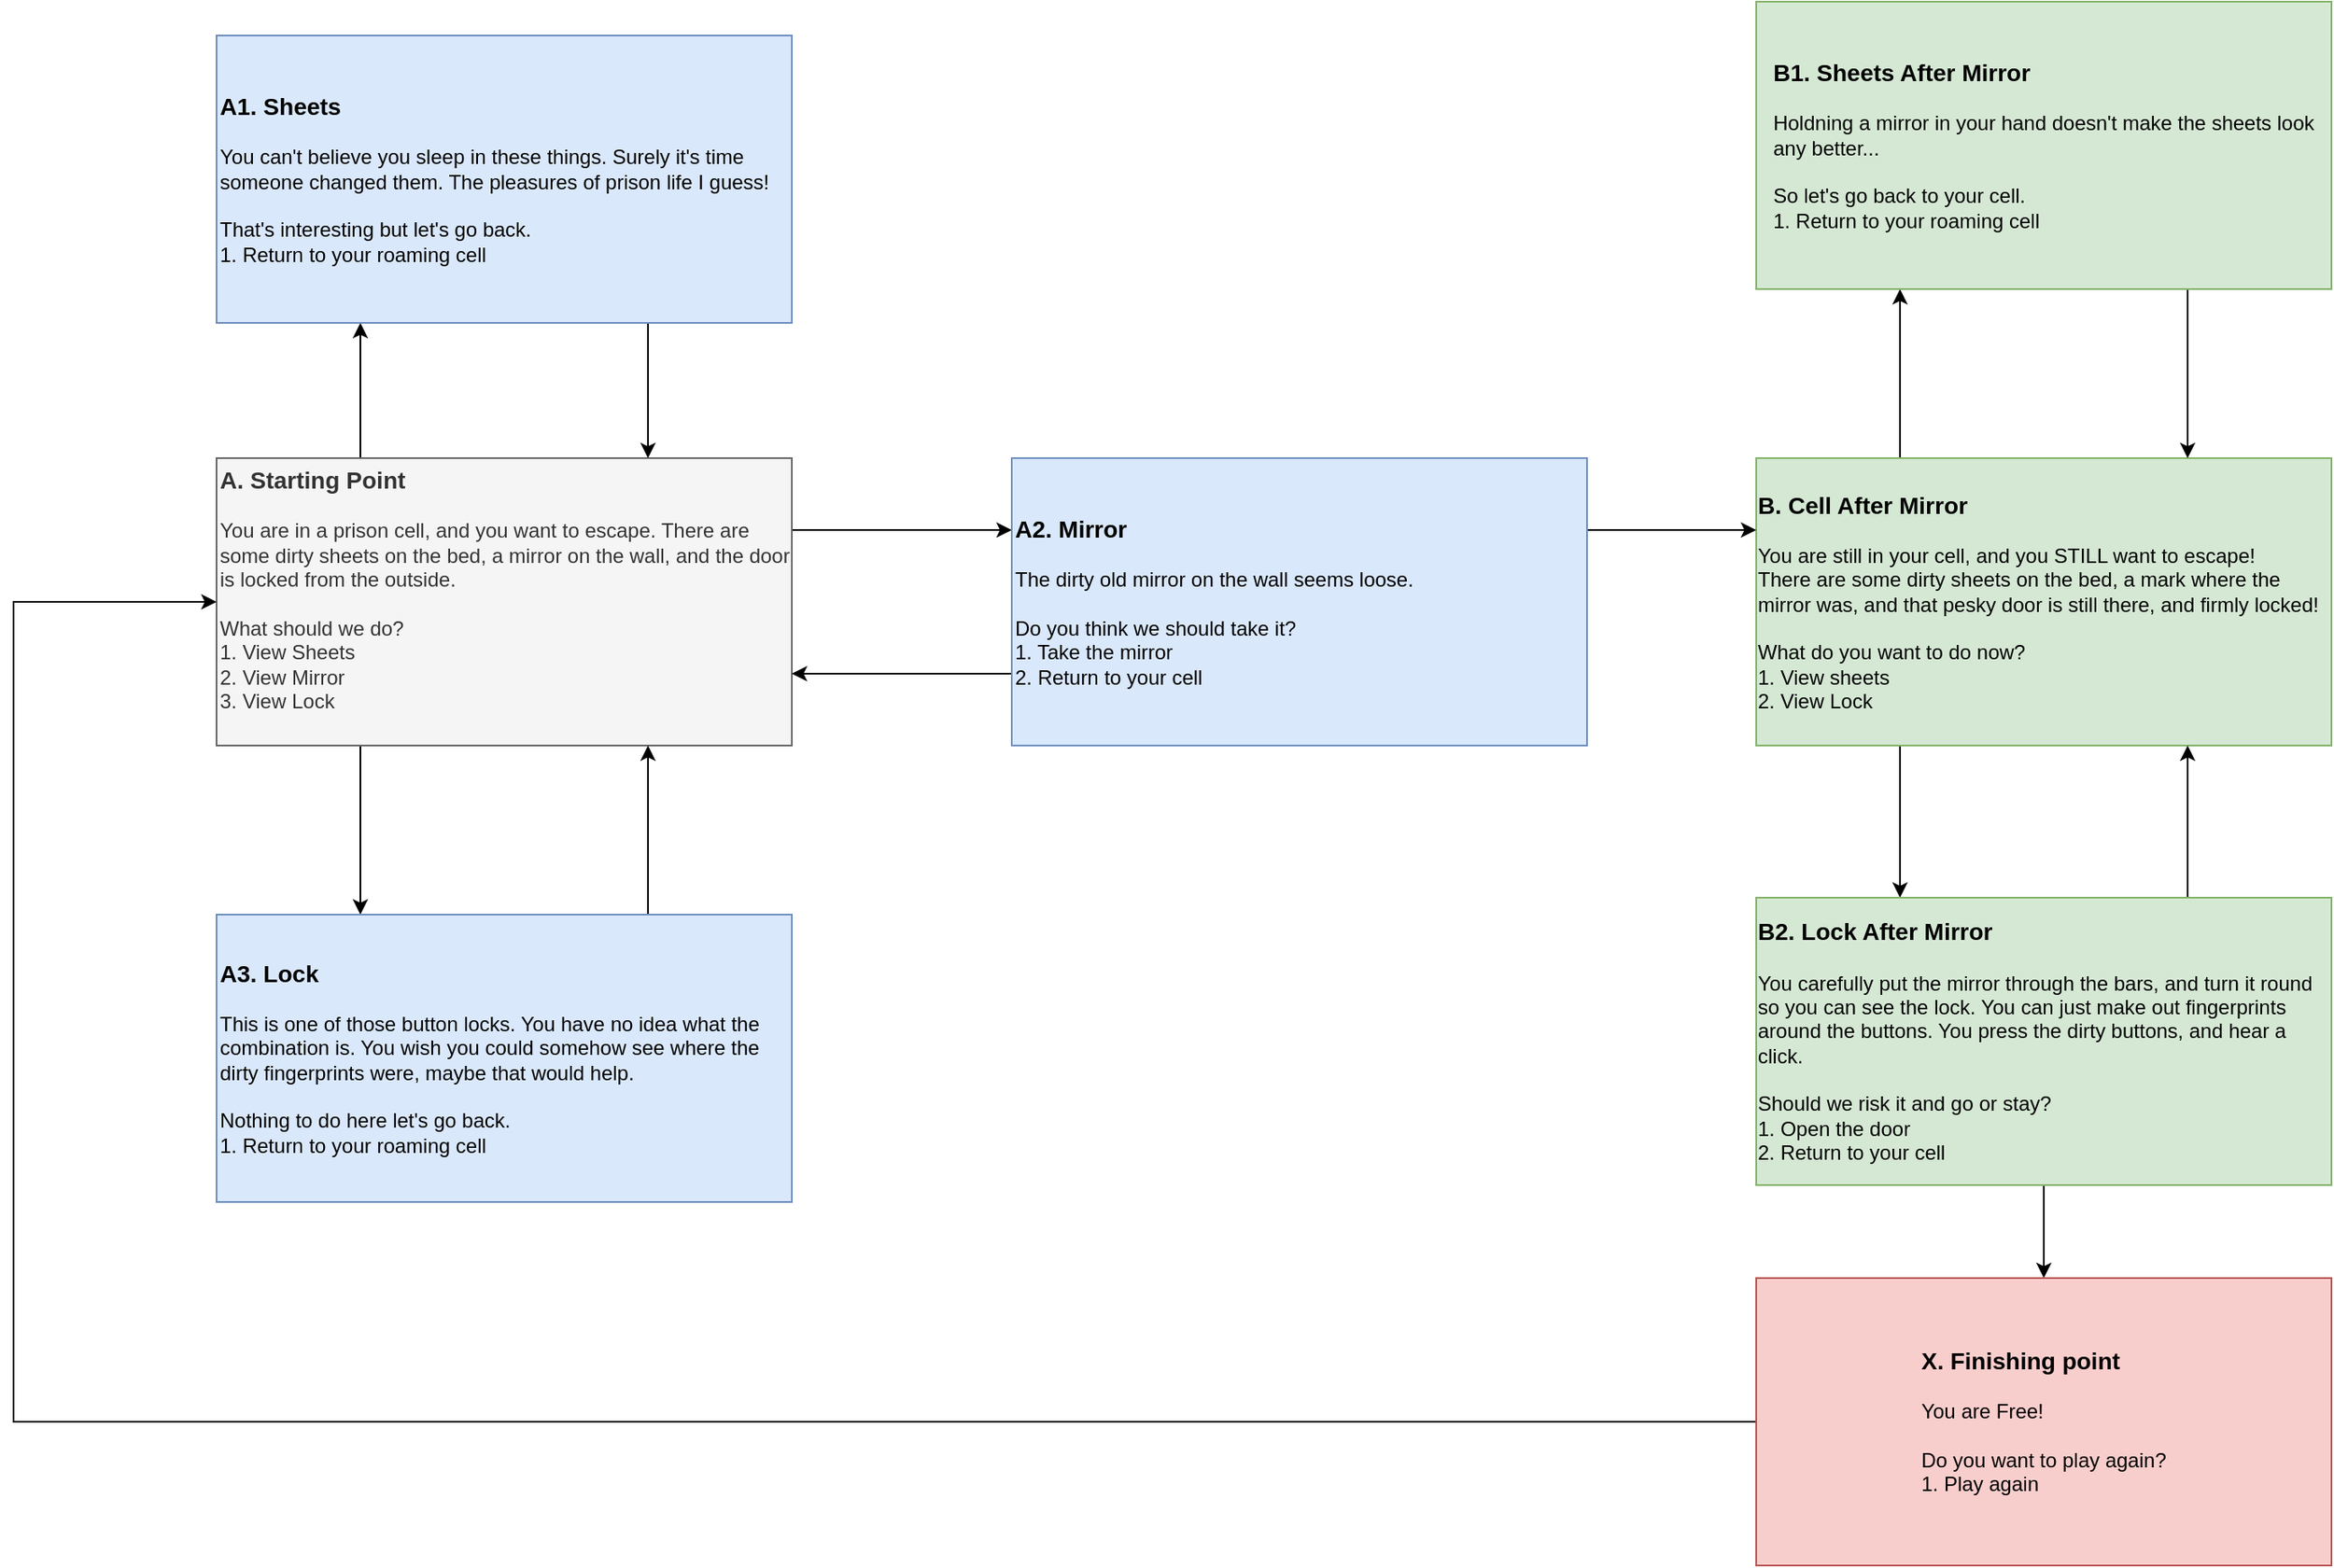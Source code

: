 <mxfile version="12.7.9" type="device"><diagram id="eKFBaupDn5VzqKgSP7a6" name="Page-1"><mxGraphModel dx="1408" dy="3089" grid="1" gridSize="10" guides="1" tooltips="1" connect="1" arrows="1" fold="1" page="1" pageScale="1" pageWidth="827" pageHeight="1169" math="0" shadow="0"><root><mxCell id="0"/><mxCell id="1" parent="0"/><mxCell id="r8kK8hOj7Bio8KL2RASC-28" style="edgeStyle=orthogonalEdgeStyle;rounded=0;orthogonalLoop=1;jettySize=auto;html=1;exitX=0.25;exitY=0;exitDx=0;exitDy=0;entryX=0.25;entryY=1;entryDx=0;entryDy=0;" edge="1" parent="1" source="r8kK8hOj7Bio8KL2RASC-1" target="r8kK8hOj7Bio8KL2RASC-2"><mxGeometry relative="1" as="geometry"/></mxCell><mxCell id="r8kK8hOj7Bio8KL2RASC-30" style="edgeStyle=orthogonalEdgeStyle;rounded=0;orthogonalLoop=1;jettySize=auto;html=1;exitX=1;exitY=0.25;exitDx=0;exitDy=0;entryX=0;entryY=0.25;entryDx=0;entryDy=0;" edge="1" parent="1" source="r8kK8hOj7Bio8KL2RASC-1" target="r8kK8hOj7Bio8KL2RASC-20"><mxGeometry relative="1" as="geometry"/></mxCell><mxCell id="r8kK8hOj7Bio8KL2RASC-32" style="edgeStyle=orthogonalEdgeStyle;rounded=0;orthogonalLoop=1;jettySize=auto;html=1;exitX=0.25;exitY=1;exitDx=0;exitDy=0;entryX=0.25;entryY=0;entryDx=0;entryDy=0;" edge="1" parent="1" source="r8kK8hOj7Bio8KL2RASC-1" target="r8kK8hOj7Bio8KL2RASC-15"><mxGeometry relative="1" as="geometry"/></mxCell><mxCell id="r8kK8hOj7Bio8KL2RASC-1" value="&lt;div align=&quot;left&quot;&gt;&lt;font size=&quot;1&quot;&gt;&lt;b style=&quot;font-size: 14px&quot;&gt;A. Starting Point&lt;/b&gt;&lt;/font&gt;&lt;/div&gt;&lt;div align=&quot;left&quot;&gt;&lt;br&gt;&lt;/div&gt;&lt;div align=&quot;left&quot;&gt;You are in a prison cell, and you want to escape. There are some dirty sheets on the bed, a mirror on the wall, and the door is locked from the outside. &lt;br&gt;&lt;/div&gt;&lt;div align=&quot;left&quot;&gt;&lt;br&gt;&lt;/div&gt;&lt;div align=&quot;left&quot;&gt;What should we do?&lt;/div&gt;&lt;div align=&quot;left&quot;&gt;1. View Sheets&lt;/div&gt;&lt;div align=&quot;left&quot;&gt;2. View Mirror&lt;/div&gt;&lt;div align=&quot;left&quot;&gt;3. View Lock&lt;br&gt;&lt;/div&gt;&lt;div align=&quot;left&quot;&gt;&lt;br&gt;&lt;/div&gt;" style="rounded=0;whiteSpace=wrap;html=1;fillColor=#f5f5f5;strokeColor=#666666;fontColor=#333333;align=left;" vertex="1" parent="1"><mxGeometry x="290" y="100" width="340" height="170" as="geometry"/></mxCell><mxCell id="r8kK8hOj7Bio8KL2RASC-29" style="edgeStyle=orthogonalEdgeStyle;rounded=0;orthogonalLoop=1;jettySize=auto;html=1;exitX=0.75;exitY=1;exitDx=0;exitDy=0;entryX=0.75;entryY=0;entryDx=0;entryDy=0;" edge="1" parent="1" source="r8kK8hOj7Bio8KL2RASC-2" target="r8kK8hOj7Bio8KL2RASC-1"><mxGeometry relative="1" as="geometry"/></mxCell><mxCell id="r8kK8hOj7Bio8KL2RASC-2" value="&lt;div align=&quot;left&quot;&gt;&lt;font size=&quot;1&quot;&gt;&lt;b style=&quot;font-size: 14px&quot;&gt;A1. Sheets &lt;br&gt;&lt;/b&gt;&lt;/font&gt;&lt;/div&gt;&lt;div align=&quot;left&quot;&gt;&lt;br&gt;&lt;/div&gt;&lt;div align=&quot;left&quot;&gt;You can't believe you sleep in these things. Surely it's time someone changed them. The pleasures of prison life I guess!&lt;/div&gt;&lt;div align=&quot;left&quot;&gt;&lt;br&gt;&lt;/div&gt;&lt;div align=&quot;left&quot;&gt;That's interesting but let's go back.&lt;br&gt;&lt;/div&gt;&lt;div align=&quot;left&quot;&gt;1. Return to your roaming cell&lt;br&gt;&lt;/div&gt;" style="rounded=0;whiteSpace=wrap;html=1;fillColor=#dae8fc;strokeColor=#6c8ebf;align=left;" vertex="1" parent="1"><mxGeometry x="290" y="-150" width="340" height="170" as="geometry"/></mxCell><mxCell id="r8kK8hOj7Bio8KL2RASC-41" style="edgeStyle=orthogonalEdgeStyle;rounded=0;orthogonalLoop=1;jettySize=auto;html=1;exitX=0.25;exitY=0;exitDx=0;exitDy=0;entryX=0.25;entryY=1;entryDx=0;entryDy=0;" edge="1" parent="1" source="r8kK8hOj7Bio8KL2RASC-5" target="r8kK8hOj7Bio8KL2RASC-35"><mxGeometry relative="1" as="geometry"/></mxCell><mxCell id="r8kK8hOj7Bio8KL2RASC-44" style="edgeStyle=orthogonalEdgeStyle;rounded=0;orthogonalLoop=1;jettySize=auto;html=1;exitX=0.25;exitY=1;exitDx=0;exitDy=0;entryX=0.25;entryY=0;entryDx=0;entryDy=0;" edge="1" parent="1" source="r8kK8hOj7Bio8KL2RASC-5" target="r8kK8hOj7Bio8KL2RASC-43"><mxGeometry relative="1" as="geometry"/></mxCell><mxCell id="r8kK8hOj7Bio8KL2RASC-5" value="&lt;div align=&quot;left&quot;&gt;&lt;font size=&quot;1&quot;&gt;&lt;b style=&quot;font-size: 14px&quot;&gt;B. Cell After Mirror&lt;br&gt;&lt;/b&gt;&lt;/font&gt;&lt;/div&gt;&lt;div&gt;&lt;br&gt;&lt;/div&gt;&lt;div align=&quot;left&quot;&gt;You are still in your cell, and you STILL want to escape!&lt;/div&gt;&lt;div align=&quot;left&quot;&gt;There are some dirty sheets on the bed, a mark where the mirror was, and that pesky door is still there, and firmly locked!&lt;/div&gt;&lt;div align=&quot;left&quot;&gt;&lt;br&gt;&lt;/div&gt;&lt;div align=&quot;left&quot;&gt;What do you want to do now?&lt;/div&gt;&lt;div align=&quot;left&quot;&gt;1. View sheets&lt;/div&gt;&lt;div align=&quot;left&quot;&gt;2. View Lock&lt;br&gt;&lt;/div&gt;" style="rounded=0;whiteSpace=wrap;html=1;fillColor=#d5e8d4;strokeColor=#82b366;" vertex="1" parent="1"><mxGeometry x="1200" y="100" width="340" height="170" as="geometry"/></mxCell><mxCell id="r8kK8hOj7Bio8KL2RASC-33" style="edgeStyle=orthogonalEdgeStyle;rounded=0;orthogonalLoop=1;jettySize=auto;html=1;exitX=0.75;exitY=0;exitDx=0;exitDy=0;entryX=0.75;entryY=1;entryDx=0;entryDy=0;" edge="1" parent="1" source="r8kK8hOj7Bio8KL2RASC-15" target="r8kK8hOj7Bio8KL2RASC-1"><mxGeometry relative="1" as="geometry"/></mxCell><mxCell id="r8kK8hOj7Bio8KL2RASC-15" value="&lt;div align=&quot;left&quot;&gt;&lt;font size=&quot;1&quot;&gt;&lt;b style=&quot;font-size: 14px&quot;&gt;A3. Lock&lt;br&gt;&lt;/b&gt;&lt;/font&gt;&lt;/div&gt;&lt;div align=&quot;left&quot;&gt;&lt;br&gt;&lt;/div&gt;&lt;div align=&quot;left&quot;&gt;This is one of those button locks. You have no idea what the combination is. You wish you could somehow see where the dirty fingerprints were, maybe that would help.&lt;br&gt;&lt;/div&gt;&lt;div align=&quot;left&quot;&gt;&lt;br&gt;&lt;/div&gt;&lt;div align=&quot;left&quot;&gt;Nothing to do here let's go back.&lt;br&gt;&lt;/div&gt;&lt;div align=&quot;left&quot;&gt;1. Return to your roaming cell&lt;/div&gt;" style="rounded=0;whiteSpace=wrap;html=1;fillColor=#dae8fc;strokeColor=#6c8ebf;align=left;" vertex="1" parent="1"><mxGeometry x="290" y="370" width="340" height="170" as="geometry"/></mxCell><mxCell id="r8kK8hOj7Bio8KL2RASC-31" style="edgeStyle=orthogonalEdgeStyle;rounded=0;orthogonalLoop=1;jettySize=auto;html=1;exitX=0;exitY=0.75;exitDx=0;exitDy=0;entryX=1;entryY=0.75;entryDx=0;entryDy=0;" edge="1" parent="1" source="r8kK8hOj7Bio8KL2RASC-20" target="r8kK8hOj7Bio8KL2RASC-1"><mxGeometry relative="1" as="geometry"/></mxCell><mxCell id="r8kK8hOj7Bio8KL2RASC-34" style="edgeStyle=orthogonalEdgeStyle;rounded=0;orthogonalLoop=1;jettySize=auto;html=1;exitX=1;exitY=0.25;exitDx=0;exitDy=0;entryX=0;entryY=0.25;entryDx=0;entryDy=0;" edge="1" parent="1" source="r8kK8hOj7Bio8KL2RASC-20" target="r8kK8hOj7Bio8KL2RASC-5"><mxGeometry relative="1" as="geometry"/></mxCell><mxCell id="r8kK8hOj7Bio8KL2RASC-20" value="&lt;div&gt;&lt;div&gt;&lt;font size=&quot;1&quot;&gt;&lt;b style=&quot;font-size: 14px&quot;&gt;A2. Mirror&lt;/b&gt;&lt;/font&gt;&lt;br&gt;&lt;/div&gt;&lt;/div&gt;&lt;div align=&quot;left&quot;&gt;&lt;br&gt;&lt;/div&gt;&lt;div align=&quot;left&quot;&gt;The dirty old mirror on the wall seems loose.&lt;/div&gt;&lt;div align=&quot;left&quot;&gt;&lt;br&gt;&lt;/div&gt;Do you think we should take it?&lt;br&gt;&lt;div align=&quot;left&quot;&gt;1. Take the mirror&lt;br&gt;&lt;/div&gt;&lt;div align=&quot;left&quot;&gt;2. Return to your cell&lt;br&gt;&lt;/div&gt;" style="rounded=0;whiteSpace=wrap;html=1;fillColor=#dae8fc;strokeColor=#6c8ebf;align=left;" vertex="1" parent="1"><mxGeometry x="760" y="100" width="340" height="170" as="geometry"/></mxCell><mxCell id="r8kK8hOj7Bio8KL2RASC-42" style="edgeStyle=orthogonalEdgeStyle;rounded=0;orthogonalLoop=1;jettySize=auto;html=1;exitX=0.75;exitY=1;exitDx=0;exitDy=0;entryX=0.75;entryY=0;entryDx=0;entryDy=0;" edge="1" parent="1" source="r8kK8hOj7Bio8KL2RASC-35" target="r8kK8hOj7Bio8KL2RASC-5"><mxGeometry relative="1" as="geometry"/></mxCell><mxCell id="r8kK8hOj7Bio8KL2RASC-35" value="&lt;div align=&quot;left&quot;&gt;&lt;font size=&quot;1&quot;&gt;&lt;b style=&quot;font-size: 14px&quot;&gt;B1. Sheets After Mirror&lt;/b&gt;&lt;/font&gt;&lt;/div&gt;&lt;div&gt;&lt;br&gt;&lt;/div&gt;&lt;div align=&quot;left&quot;&gt;Holdning a mirror in your hand doesn't make the sheets look &lt;br&gt;any better...&lt;/div&gt;&lt;div align=&quot;left&quot;&gt;&lt;br&gt;&lt;/div&gt;&lt;div align=&quot;left&quot;&gt;So let's go back to your cell.&lt;br&gt;&lt;/div&gt;&lt;div align=&quot;left&quot;&gt;1. Return to your roaming cell&lt;/div&gt;" style="rounded=0;whiteSpace=wrap;html=1;fillColor=#d5e8d4;strokeColor=#82b366;" vertex="1" parent="1"><mxGeometry x="1200" y="-170" width="340" height="170" as="geometry"/></mxCell><mxCell id="r8kK8hOj7Bio8KL2RASC-45" style="edgeStyle=orthogonalEdgeStyle;rounded=0;orthogonalLoop=1;jettySize=auto;html=1;exitX=0.75;exitY=0;exitDx=0;exitDy=0;entryX=0.75;entryY=1;entryDx=0;entryDy=0;" edge="1" parent="1" source="r8kK8hOj7Bio8KL2RASC-43" target="r8kK8hOj7Bio8KL2RASC-5"><mxGeometry relative="1" as="geometry"/></mxCell><mxCell id="r8kK8hOj7Bio8KL2RASC-47" style="edgeStyle=orthogonalEdgeStyle;rounded=0;orthogonalLoop=1;jettySize=auto;html=1;exitX=0.5;exitY=1;exitDx=0;exitDy=0;entryX=0.5;entryY=0;entryDx=0;entryDy=0;" edge="1" parent="1" source="r8kK8hOj7Bio8KL2RASC-43" target="r8kK8hOj7Bio8KL2RASC-46"><mxGeometry relative="1" as="geometry"/></mxCell><mxCell id="r8kK8hOj7Bio8KL2RASC-43" value="&lt;div align=&quot;left&quot;&gt;&lt;font size=&quot;1&quot;&gt;&lt;b style=&quot;font-size: 14px&quot;&gt;B2. Lock After Mirror&lt;br&gt;&lt;/b&gt;&lt;/font&gt;&lt;/div&gt;&lt;div&gt;&lt;br&gt;&lt;/div&gt;&lt;div align=&quot;left&quot;&gt;You carefully put the mirror through the bars, and turn it round so you can see the lock. You can just make out fingerprints around the buttons. You press the dirty buttons, and hear a click.&lt;/div&gt;&lt;div align=&quot;left&quot;&gt;&lt;br&gt;&lt;/div&gt;&lt;div align=&quot;left&quot;&gt;Should we risk it and go or stay?&lt;br&gt;&lt;/div&gt;&lt;div align=&quot;left&quot;&gt;1. Open the door&lt;br&gt;&lt;/div&gt;&lt;div align=&quot;left&quot;&gt;2. Return to your cell&lt;br&gt;&lt;/div&gt;" style="rounded=0;whiteSpace=wrap;html=1;fillColor=#d5e8d4;strokeColor=#82b366;" vertex="1" parent="1"><mxGeometry x="1200" y="360" width="340" height="170" as="geometry"/></mxCell><mxCell id="r8kK8hOj7Bio8KL2RASC-48" style="edgeStyle=orthogonalEdgeStyle;rounded=0;orthogonalLoop=1;jettySize=auto;html=1;exitX=0;exitY=0.5;exitDx=0;exitDy=0;entryX=0;entryY=0.5;entryDx=0;entryDy=0;" edge="1" parent="1" source="r8kK8hOj7Bio8KL2RASC-46" target="r8kK8hOj7Bio8KL2RASC-1"><mxGeometry relative="1" as="geometry"><Array as="points"><mxPoint x="170" y="670"/><mxPoint x="170" y="185"/></Array></mxGeometry></mxCell><mxCell id="r8kK8hOj7Bio8KL2RASC-46" value="&lt;div align=&quot;left&quot;&gt;&lt;font size=&quot;1&quot;&gt;&lt;b style=&quot;font-size: 14px&quot;&gt;X. Finishing point&lt;br&gt;&lt;/b&gt;&lt;/font&gt;&lt;/div&gt;&lt;div&gt;&lt;br&gt;&lt;/div&gt;&lt;div align=&quot;left&quot;&gt;You are Free!&lt;br&gt;&lt;/div&gt;&lt;div align=&quot;left&quot;&gt;&lt;br&gt;&lt;/div&gt;&lt;div align=&quot;left&quot;&gt;Do you want to play again?&lt;br&gt;&lt;/div&gt;&lt;div align=&quot;left&quot;&gt;1. Play again&lt;br&gt;&lt;/div&gt;" style="rounded=0;whiteSpace=wrap;html=1;fillColor=#f8cecc;strokeColor=#b85450;" vertex="1" parent="1"><mxGeometry x="1200" y="585" width="340" height="170" as="geometry"/></mxCell></root></mxGraphModel></diagram></mxfile>